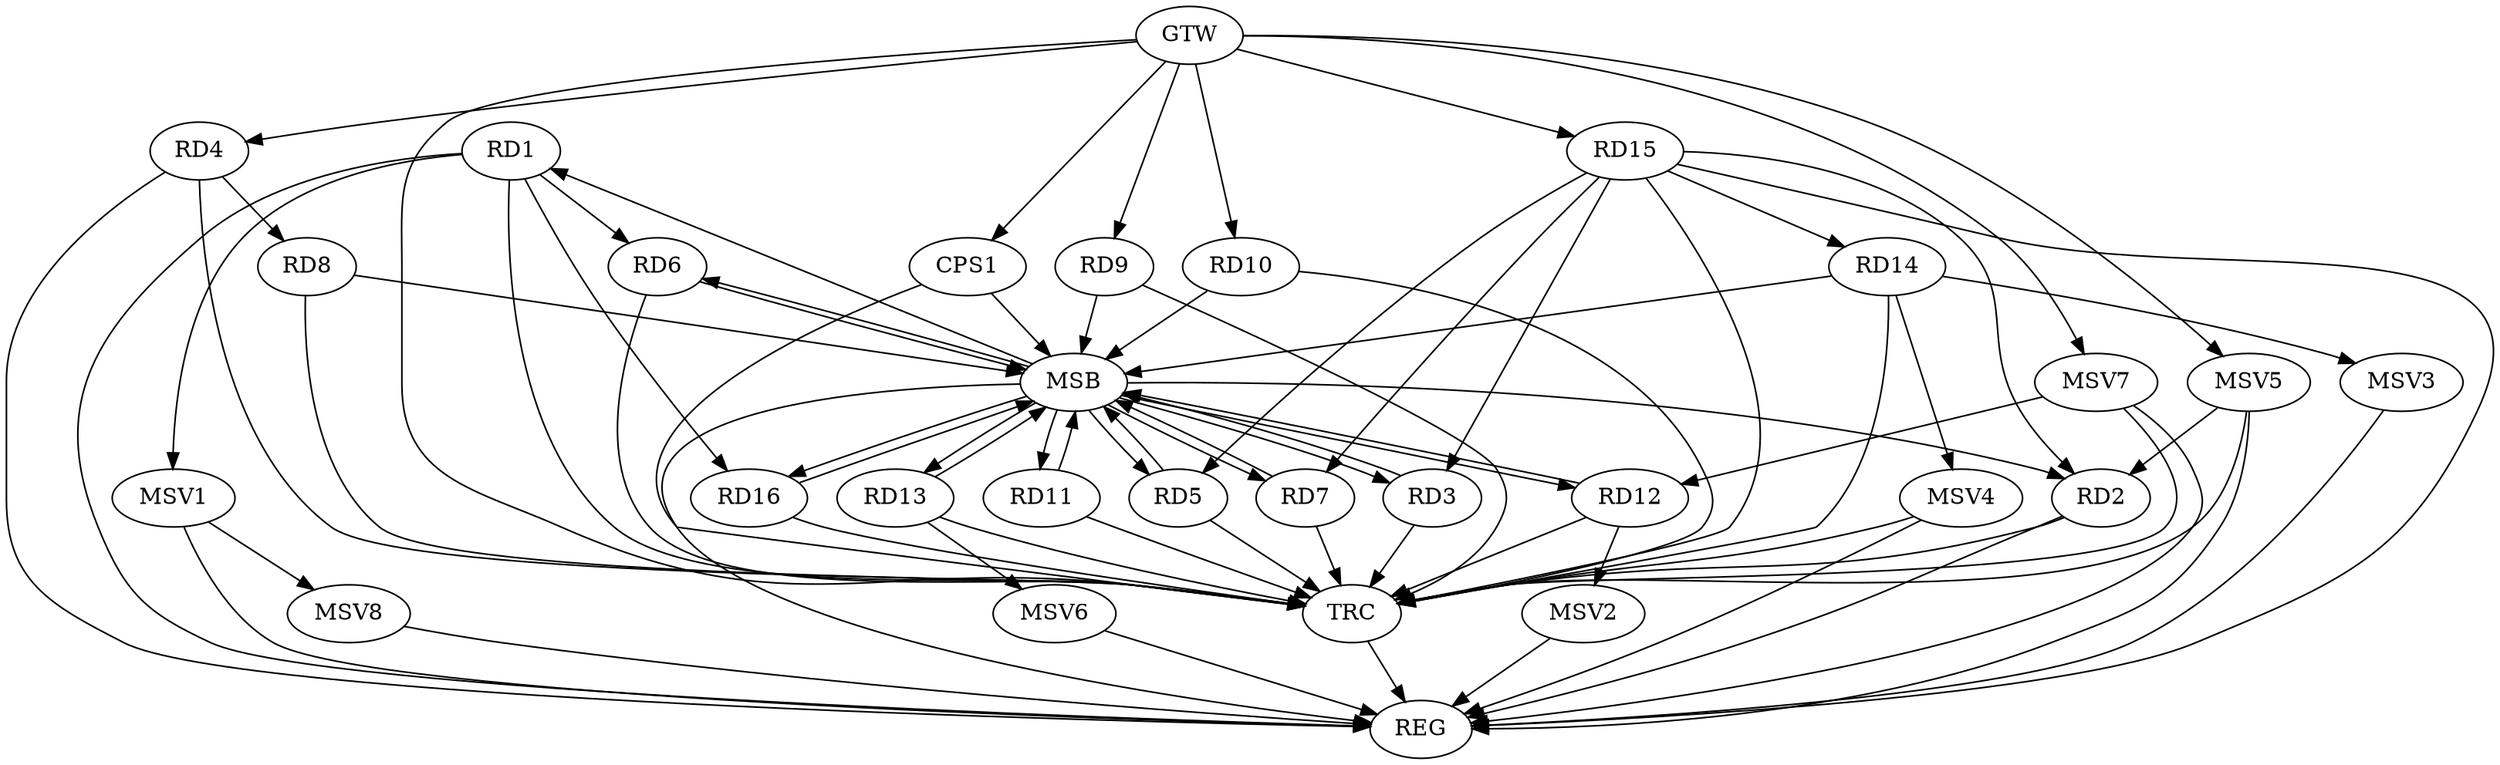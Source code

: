 strict digraph G {
  RD1 [ label="RD1" ];
  RD2 [ label="RD2" ];
  RD3 [ label="RD3" ];
  RD4 [ label="RD4" ];
  RD5 [ label="RD5" ];
  RD6 [ label="RD6" ];
  RD7 [ label="RD7" ];
  RD8 [ label="RD8" ];
  RD9 [ label="RD9" ];
  RD10 [ label="RD10" ];
  RD11 [ label="RD11" ];
  RD12 [ label="RD12" ];
  RD13 [ label="RD13" ];
  RD14 [ label="RD14" ];
  RD15 [ label="RD15" ];
  RD16 [ label="RD16" ];
  CPS1 [ label="CPS1" ];
  GTW [ label="GTW" ];
  REG [ label="REG" ];
  MSB [ label="MSB" ];
  TRC [ label="TRC" ];
  MSV1 [ label="MSV1" ];
  MSV2 [ label="MSV2" ];
  MSV3 [ label="MSV3" ];
  MSV4 [ label="MSV4" ];
  MSV5 [ label="MSV5" ];
  MSV6 [ label="MSV6" ];
  MSV7 [ label="MSV7" ];
  MSV8 [ label="MSV8" ];
  RD1 -> RD6;
  RD1 -> RD16;
  RD15 -> RD2;
  RD15 -> RD3;
  RD4 -> RD8;
  RD15 -> RD14;
  GTW -> RD4;
  GTW -> RD9;
  GTW -> RD10;
  GTW -> RD15;
  GTW -> CPS1;
  RD1 -> REG;
  RD2 -> REG;
  RD4 -> REG;
  RD3 -> MSB;
  MSB -> REG;
  RD5 -> MSB;
  RD6 -> MSB;
  MSB -> RD7;
  MSB -> RD12;
  RD7 -> MSB;
  MSB -> RD5;
  MSB -> RD11;
  RD8 -> MSB;
  MSB -> RD1;
  RD9 -> MSB;
  RD10 -> MSB;
  RD11 -> MSB;
  MSB -> RD13;
  RD12 -> MSB;
  MSB -> RD6;
  MSB -> RD16;
  RD13 -> MSB;
  RD14 -> MSB;
  MSB -> RD3;
  RD16 -> MSB;
  MSB -> RD2;
  CPS1 -> MSB;
  RD1 -> TRC;
  RD2 -> TRC;
  RD3 -> TRC;
  RD4 -> TRC;
  RD5 -> TRC;
  RD6 -> TRC;
  RD7 -> TRC;
  RD8 -> TRC;
  RD9 -> TRC;
  RD10 -> TRC;
  RD11 -> TRC;
  RD12 -> TRC;
  RD13 -> TRC;
  RD14 -> TRC;
  RD15 -> TRC;
  RD16 -> TRC;
  CPS1 -> TRC;
  GTW -> TRC;
  TRC -> REG;
  RD15 -> REG;
  RD15 -> RD7;
  RD15 -> RD5;
  RD1 -> MSV1;
  MSV1 -> REG;
  RD12 -> MSV2;
  MSV2 -> REG;
  RD14 -> MSV3;
  MSV3 -> REG;
  RD14 -> MSV4;
  MSV4 -> REG;
  MSV4 -> TRC;
  MSV5 -> RD2;
  GTW -> MSV5;
  MSV5 -> REG;
  MSV5 -> TRC;
  RD13 -> MSV6;
  MSV6 -> REG;
  MSV7 -> RD12;
  GTW -> MSV7;
  MSV7 -> REG;
  MSV7 -> TRC;
  MSV1 -> MSV8;
  MSV8 -> REG;
}
